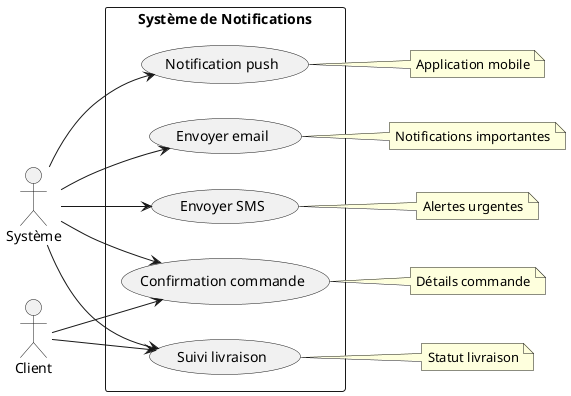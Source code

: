 @startuml Use_Case_Notification

left to right direction
skinparam packageStyle rectangle

actor "Système" as System
actor "Client" as Customer

rectangle "Système de Notifications" {
    usecase "Envoyer email" as SendEmail
    usecase "Envoyer SMS" as SendSMS
    usecase "Notification push" as PushNotification
    usecase "Confirmation commande" as OrderConfirmation
    usecase "Suivi livraison" as ShippingUpdate
}

System --> SendEmail
System --> SendSMS
System --> PushNotification
System --> OrderConfirmation
System --> ShippingUpdate

Customer --> OrderConfirmation
Customer --> ShippingUpdate

note right of SendEmail : Notifications importantes
note right of SendSMS : Alertes urgentes
note right of PushNotification : Application mobile
note right of OrderConfirmation : Détails commande
note right of ShippingUpdate : Statut livraison

@enduml 